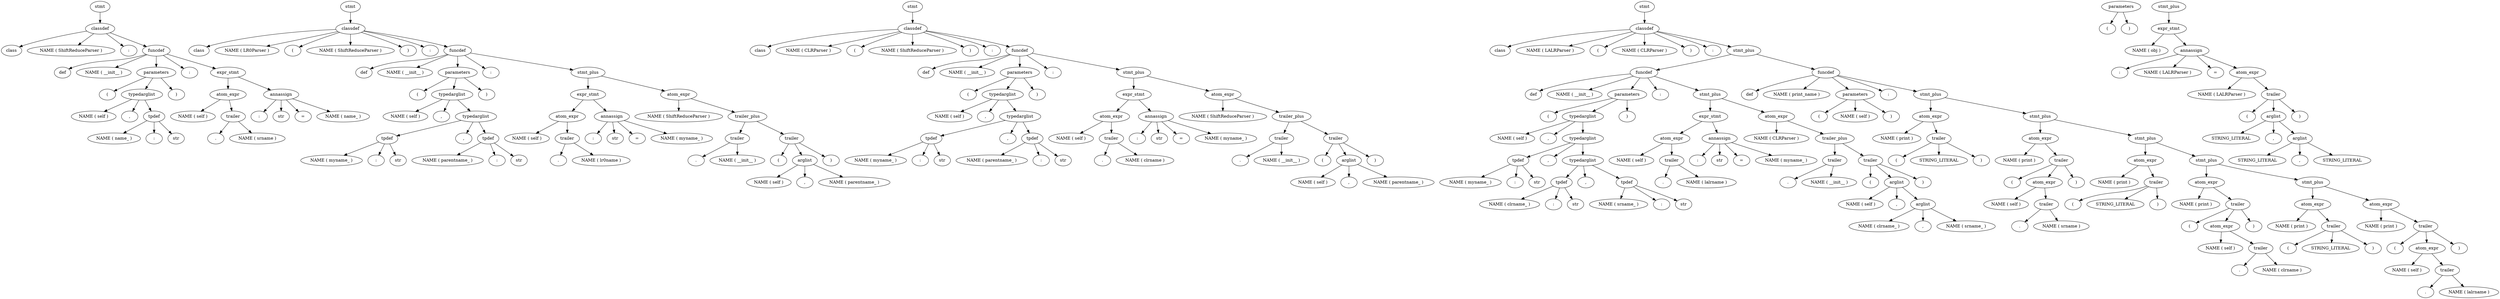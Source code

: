 digraph G {
  ordering="out"
  0 [label="NAME ( self )"];
  3 [label="str"];
  20 [label="NAME ( name_ )"];
  21 [label=":"];
  22 [label="tpdef"];
  25 [label=","];
  26 [label="typedarglist"];
  27 [label="("];
  28 [label=")"];
  29 [label="parameters"];
  30 [label="NAME ( self )"];
  32 [label="."];
  33 [label="NAME ( srname )"];
  34 [label="trailer"];
  36 [label="atom_expr"];
  52 [label="str"];
  69 [label="NAME ( name_ )"];
  87 [label=":"];
  88 [label="="];
  89 [label="annassign"];
  90 [label="expr_stmt"];
  97 [label="def"];
  98 [label="NAME ( __init__ )"];
  99 [label=":"];
  100 [label="funcdef"];
  105 [label="class"];
  106 [label="NAME ( ShiftReduceParser )"];
  107 [label=":"];
  108 [label="classdef"];
  110 [label="stmt"];
  111 [label="NAME ( ShiftReduceParser )"];
  129 [label="NAME ( self )"];
  132 [label="str"];
  149 [label="NAME ( myname_ )"];
  150 [label=":"];
  151 [label="tpdef"];
  153 [label="str"];
  170 [label="NAME ( parentname_ )"];
  171 [label=":"];
  172 [label="tpdef"];
  175 [label=","];
  176 [label="typedarglist"];
  177 [label=","];
  178 [label="typedarglist"];
  179 [label="("];
  180 [label=")"];
  181 [label="parameters"];
  182 [label="NAME ( self )"];
  184 [label="."];
  185 [label="NAME ( lr0name )"];
  186 [label="trailer"];
  188 [label="atom_expr"];
  204 [label="str"];
  221 [label="NAME ( myname_ )"];
  239 [label=":"];
  240 [label="="];
  241 [label="annassign"];
  242 [label="expr_stmt"];
  247 [label="NAME ( ShiftReduceParser )"];
  249 [label="."];
  250 [label="NAME ( __init__ )"];
  251 [label="trailer"];
  253 [label="NAME ( self )"];
  270 [label="NAME ( parentname_ )"];
  288 [label=","];
  289 [label="arglist"];
  290 [label="("];
  291 [label=")"];
  292 [label="trailer"];
  293 [label="trailer_plus"];
  294 [label="atom_expr"];
  316 [label="stmt_plus"];
  318 [label="def"];
  319 [label="NAME ( __init__ )"];
  320 [label=":"];
  321 [label="funcdef"];
  326 [label="class"];
  327 [label="NAME ( LR0Parser )"];
  328 [label="("];
  329 [label=")"];
  330 [label=":"];
  331 [label="classdef"];
  333 [label="stmt"];
  334 [label="NAME ( ShiftReduceParser )"];
  352 [label="NAME ( self )"];
  355 [label="str"];
  372 [label="NAME ( myname_ )"];
  373 [label=":"];
  374 [label="tpdef"];
  376 [label="str"];
  393 [label="NAME ( parentname_ )"];
  394 [label=":"];
  395 [label="tpdef"];
  398 [label=","];
  399 [label="typedarglist"];
  400 [label=","];
  401 [label="typedarglist"];
  402 [label="("];
  403 [label=")"];
  404 [label="parameters"];
  405 [label="NAME ( self )"];
  407 [label="."];
  408 [label="NAME ( clrname )"];
  409 [label="trailer"];
  411 [label="atom_expr"];
  427 [label="str"];
  444 [label="NAME ( myname_ )"];
  462 [label=":"];
  463 [label="="];
  464 [label="annassign"];
  465 [label="expr_stmt"];
  470 [label="NAME ( ShiftReduceParser )"];
  472 [label="."];
  473 [label="NAME ( __init__ )"];
  474 [label="trailer"];
  476 [label="NAME ( self )"];
  493 [label="NAME ( parentname_ )"];
  511 [label=","];
  512 [label="arglist"];
  513 [label="("];
  514 [label=")"];
  515 [label="trailer"];
  516 [label="trailer_plus"];
  517 [label="atom_expr"];
  539 [label="stmt_plus"];
  541 [label="def"];
  542 [label="NAME ( __init__ )"];
  543 [label=":"];
  544 [label="funcdef"];
  549 [label="class"];
  550 [label="NAME ( CLRParser )"];
  551 [label="("];
  552 [label=")"];
  553 [label=":"];
  554 [label="classdef"];
  556 [label="stmt"];
  557 [label="NAME ( CLRParser )"];
  575 [label="NAME ( self )"];
  578 [label="str"];
  595 [label="NAME ( myname_ )"];
  596 [label=":"];
  597 [label="tpdef"];
  599 [label="str"];
  616 [label="NAME ( clrname_ )"];
  617 [label=":"];
  618 [label="tpdef"];
  620 [label="str"];
  637 [label="NAME ( srname_ )"];
  638 [label=":"];
  639 [label="tpdef"];
  642 [label=","];
  643 [label="typedarglist"];
  644 [label=","];
  645 [label="typedarglist"];
  646 [label=","];
  647 [label="typedarglist"];
  648 [label="("];
  649 [label=")"];
  650 [label="parameters"];
  651 [label="NAME ( self )"];
  653 [label="."];
  654 [label="NAME ( lalrname )"];
  655 [label="trailer"];
  657 [label="atom_expr"];
  673 [label="str"];
  690 [label="NAME ( myname_ )"];
  708 [label=":"];
  709 [label="="];
  710 [label="annassign"];
  711 [label="expr_stmt"];
  716 [label="NAME ( CLRParser )"];
  718 [label="."];
  719 [label="NAME ( __init__ )"];
  720 [label="trailer"];
  722 [label="NAME ( self )"];
  739 [label="NAME ( clrname_ )"];
  756 [label="NAME ( srname_ )"];
  774 [label=","];
  775 [label="arglist"];
  776 [label=","];
  777 [label="arglist"];
  778 [label="("];
  779 [label=")"];
  780 [label="trailer"];
  781 [label="trailer_plus"];
  782 [label="atom_expr"];
  804 [label="stmt_plus"];
  806 [label="def"];
  807 [label="NAME ( __init__ )"];
  808 [label=":"];
  809 [label="funcdef"];
  812 [label="NAME ( self )"];
  816 [label="("];
  817 [label=")"];
  818 [label="parameters"];
  819 [label="NAME ( print )"];
  821 [label="STRING_LITERAL"];
  840 [label="("];
  841 [label=")"];
  842 [label="trailer"];
  844 [label="atom_expr"];
  865 [label="NAME ( print )"];
  867 [label="NAME ( self )"];
  869 [label="."];
  870 [label="NAME ( srname )"];
  871 [label="trailer"];
  873 [label="atom_expr"];
  889 [label="("];
  890 [label=")"];
  891 [label="trailer"];
  893 [label="atom_expr"];
  914 [label="NAME ( print )"];
  916 [label="STRING_LITERAL"];
  935 [label="("];
  936 [label=")"];
  937 [label="trailer"];
  939 [label="atom_expr"];
  960 [label="NAME ( print )"];
  962 [label="NAME ( self )"];
  964 [label="."];
  965 [label="NAME ( clrname )"];
  966 [label="trailer"];
  968 [label="atom_expr"];
  984 [label="("];
  985 [label=")"];
  986 [label="trailer"];
  988 [label="atom_expr"];
  1009 [label="NAME ( print )"];
  1011 [label="STRING_LITERAL"];
  1030 [label="("];
  1031 [label=")"];
  1032 [label="trailer"];
  1034 [label="atom_expr"];
  1055 [label="NAME ( print )"];
  1057 [label="NAME ( self )"];
  1059 [label="."];
  1060 [label="NAME ( lalrname )"];
  1061 [label="trailer"];
  1063 [label="atom_expr"];
  1079 [label="("];
  1080 [label=")"];
  1081 [label="trailer"];
  1083 [label="atom_expr"];
  1105 [label="stmt_plus"];
  1106 [label="stmt_plus"];
  1107 [label="stmt_plus"];
  1108 [label="stmt_plus"];
  1109 [label="stmt_plus"];
  1111 [label="def"];
  1112 [label="NAME ( print_name )"];
  1113 [label=":"];
  1114 [label="funcdef"];
  1118 [label="stmt_plus"];
  1120 [label="class"];
  1121 [label="NAME ( LALRParser )"];
  1122 [label="("];
  1123 [label=")"];
  1124 [label=":"];
  1125 [label="classdef"];
  1127 [label="stmt"];
  1128 [label="("];
  1129 [label=")"];
  1130 [label="parameters"];
  1131 [label="NAME ( obj )"];
  1149 [label="NAME ( LALRParser )"];
  1165 [label="NAME ( LALRParser )"];
  1167 [label="STRING_LITERAL"];
  1185 [label="STRING_LITERAL"];
  1203 [label="STRING_LITERAL"];
  1222 [label=","];
  1223 [label="arglist"];
  1224 [label=","];
  1225 [label="arglist"];
  1226 [label="("];
  1227 [label=")"];
  1228 [label="trailer"];
  1230 [label="atom_expr"];
  1246 [label=":"];
  1247 [label="="];
  1248 [label="annassign"];
  1249 [label="expr_stmt"];
  1254 [label="stmt_plus"];
  22 -> 20;
  22 -> 21;
  22 -> 3;
  26 -> 0;
  26 -> 25;
  26 -> 22;
  29 -> 27;
  29 -> 26;
  29 -> 28;
  34 -> 32;
  34 -> 33;
  36 -> 30;
  36 -> 34;
  89 -> 87;
  89 -> 52;
  89 -> 88;
  89 -> 69;
  90 -> 36;
  90 -> 89;
  100 -> 97;
  100 -> 98;
  100 -> 29;
  100 -> 99;
  100 -> 90;
  108 -> 105;
  108 -> 106;
  108 -> 107;
  108 -> 100;
  110 -> 108;
  151 -> 149;
  151 -> 150;
  151 -> 132;
  172 -> 170;
  172 -> 171;
  172 -> 153;
  176 -> 151;
  176 -> 175;
  176 -> 172;
  178 -> 129;
  178 -> 177;
  178 -> 176;
  181 -> 179;
  181 -> 178;
  181 -> 180;
  186 -> 184;
  186 -> 185;
  188 -> 182;
  188 -> 186;
  241 -> 239;
  241 -> 204;
  241 -> 240;
  241 -> 221;
  242 -> 188;
  242 -> 241;
  251 -> 249;
  251 -> 250;
  289 -> 253;
  289 -> 288;
  289 -> 270;
  292 -> 290;
  292 -> 289;
  292 -> 291;
  293 -> 251;
  293 -> 292;
  294 -> 247;
  294 -> 293;
  316 -> 242;
  316 -> 294;
  321 -> 318;
  321 -> 319;
  321 -> 181;
  321 -> 320;
  321 -> 316;
  331 -> 326;
  331 -> 327;
  331 -> 328;
  331 -> 111;
  331 -> 329;
  331 -> 330;
  331 -> 321;
  333 -> 331;
  374 -> 372;
  374 -> 373;
  374 -> 355;
  395 -> 393;
  395 -> 394;
  395 -> 376;
  399 -> 374;
  399 -> 398;
  399 -> 395;
  401 -> 352;
  401 -> 400;
  401 -> 399;
  404 -> 402;
  404 -> 401;
  404 -> 403;
  409 -> 407;
  409 -> 408;
  411 -> 405;
  411 -> 409;
  464 -> 462;
  464 -> 427;
  464 -> 463;
  464 -> 444;
  465 -> 411;
  465 -> 464;
  474 -> 472;
  474 -> 473;
  512 -> 476;
  512 -> 511;
  512 -> 493;
  515 -> 513;
  515 -> 512;
  515 -> 514;
  516 -> 474;
  516 -> 515;
  517 -> 470;
  517 -> 516;
  539 -> 465;
  539 -> 517;
  544 -> 541;
  544 -> 542;
  544 -> 404;
  544 -> 543;
  544 -> 539;
  554 -> 549;
  554 -> 550;
  554 -> 551;
  554 -> 334;
  554 -> 552;
  554 -> 553;
  554 -> 544;
  556 -> 554;
  597 -> 595;
  597 -> 596;
  597 -> 578;
  618 -> 616;
  618 -> 617;
  618 -> 599;
  639 -> 637;
  639 -> 638;
  639 -> 620;
  643 -> 618;
  643 -> 642;
  643 -> 639;
  645 -> 597;
  645 -> 644;
  645 -> 643;
  647 -> 575;
  647 -> 646;
  647 -> 645;
  650 -> 648;
  650 -> 647;
  650 -> 649;
  655 -> 653;
  655 -> 654;
  657 -> 651;
  657 -> 655;
  710 -> 708;
  710 -> 673;
  710 -> 709;
  710 -> 690;
  711 -> 657;
  711 -> 710;
  720 -> 718;
  720 -> 719;
  775 -> 739;
  775 -> 774;
  775 -> 756;
  777 -> 722;
  777 -> 776;
  777 -> 775;
  780 -> 778;
  780 -> 777;
  780 -> 779;
  781 -> 720;
  781 -> 780;
  782 -> 716;
  782 -> 781;
  804 -> 711;
  804 -> 782;
  809 -> 806;
  809 -> 807;
  809 -> 650;
  809 -> 808;
  809 -> 804;
  818 -> 816;
  818 -> 812;
  818 -> 817;
  842 -> 840;
  842 -> 821;
  842 -> 841;
  844 -> 819;
  844 -> 842;
  871 -> 869;
  871 -> 870;
  873 -> 867;
  873 -> 871;
  891 -> 889;
  891 -> 873;
  891 -> 890;
  893 -> 865;
  893 -> 891;
  937 -> 935;
  937 -> 916;
  937 -> 936;
  939 -> 914;
  939 -> 937;
  966 -> 964;
  966 -> 965;
  968 -> 962;
  968 -> 966;
  986 -> 984;
  986 -> 968;
  986 -> 985;
  988 -> 960;
  988 -> 986;
  1032 -> 1030;
  1032 -> 1011;
  1032 -> 1031;
  1034 -> 1009;
  1034 -> 1032;
  1061 -> 1059;
  1061 -> 1060;
  1063 -> 1057;
  1063 -> 1061;
  1081 -> 1079;
  1081 -> 1063;
  1081 -> 1080;
  1083 -> 1055;
  1083 -> 1081;
  1105 -> 1034;
  1105 -> 1083;
  1106 -> 988;
  1106 -> 1105;
  1107 -> 939;
  1107 -> 1106;
  1108 -> 893;
  1108 -> 1107;
  1109 -> 844;
  1109 -> 1108;
  1114 -> 1111;
  1114 -> 1112;
  1114 -> 818;
  1114 -> 1113;
  1114 -> 1109;
  1118 -> 809;
  1118 -> 1114;
  1125 -> 1120;
  1125 -> 1121;
  1125 -> 1122;
  1125 -> 557;
  1125 -> 1123;
  1125 -> 1124;
  1125 -> 1118;
  1127 -> 1125;
  1130 -> 1128;
  1130 -> 1129;
  1223 -> 1185;
  1223 -> 1222;
  1223 -> 1203;
  1225 -> 1167;
  1225 -> 1224;
  1225 -> 1223;
  1228 -> 1226;
  1228 -> 1225;
  1228 -> 1227;
  1230 -> 1165;
  1230 -> 1228;
  1248 -> 1246;
  1248 -> 1149;
  1248 -> 1247;
  1248 -> 1230;
  1249 -> 1131;
  1249 -> 1248;
  1254 -> 1249;
}
